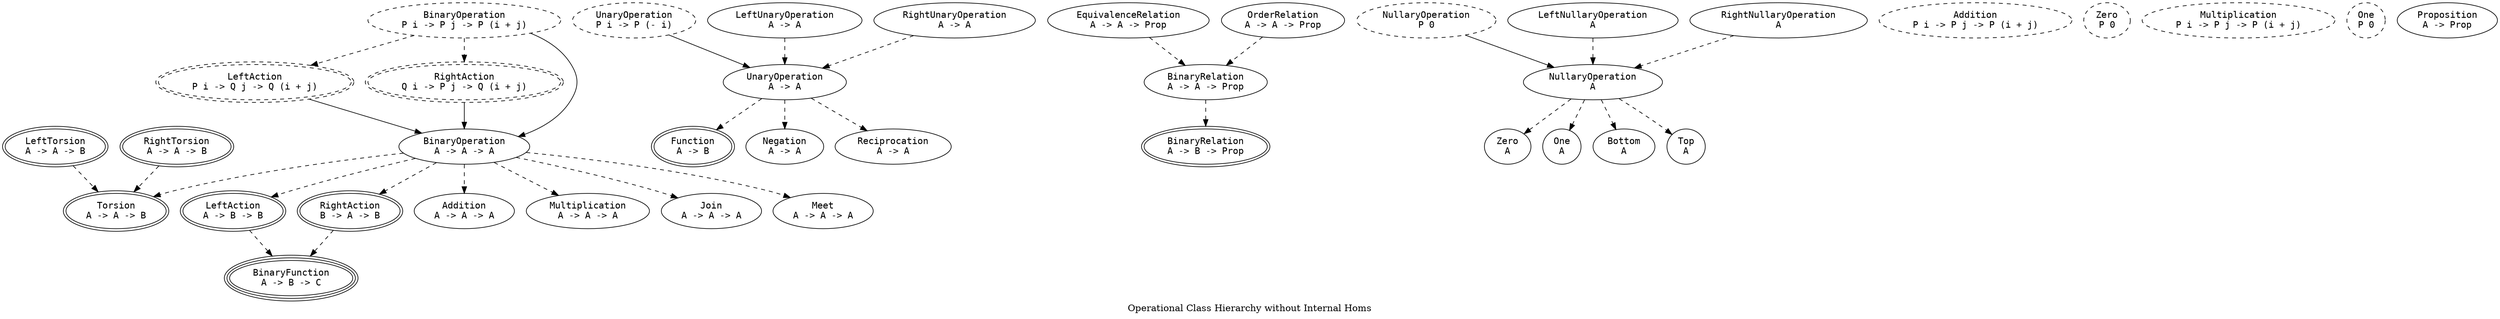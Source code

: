 digraph Has {
  label = "Operational Class Hierarchy without Internal Homs"

  node [fontname = monospace]

  subgraph Three {
    label = "ThreeSorted"

    node [peripheries = 3]

    BinFn [label = "BinaryFunction\nA -> B -> C"]
  }

  subgraph Two {
    label = "TwoSorted"

    node [peripheries = 2]

    subgraph TwoGrd {
      label = "Graded"

      node [style = dashed]

      GrdLAct [label = "LeftAction\nP i -> Q j -> Q (i + j)"]
      GrdRAct [label = "RightAction\nQ i -> P j -> Q (i + j)"]
    }

    Fn [label = "Function\nA -> B"]
    LAct [label = "LeftAction\nA -> B -> B"]
    LTor [label = "LeftTorsion\nA -> A -> B"]
    RAct [label = "RightAction\nB -> A -> B"]
    RTor [label = "RightTorsion\nA -> A -> B"]
    Tor [label = "Torsion\nA -> A -> B"]
    TwoBinRel [label = "BinaryRelation\nA -> B -> Prop"]
  }

  subgraph One {
    label = "OneSorted"

    subgraph OneGrd {
      label = "Graded"

      node [style = dashed]

      GrdBinOp [label = "BinaryOperation\nP i -> P j -> P (i + j)"]
      GrdNullOp [label = "NullaryOperation\nP 0"]
      GrdUnOp [label = "UnaryOperation\nP i -> P (- i)"]

      GrdAdd [label = "Addition\nP i -> P j -> P (i + j)"]
      GrdZero [label = "Zero\nP 0"]
      // GrdNeg [label = "Negation\nP i -> P (- i)"]
      GrdMul [label = "Multiplication\nP i -> P j -> P (i + j)"]
      GrdOne [label = "One\nP 0"]
      // GrdRecip [label = "Reciprocation\nP i -> P (- i)"]
    }

    BinOp [label = "BinaryOperation\nA -> A -> A"]
    NullOp [label = "NullaryOperation\nA"]
    UnOp [label = "UnaryOperation\nA -> A"]

    Add [label = "Addition\nA -> A -> A"]
    Zero [label = "Zero\nA"]
    Neg [label = "Negation\nA -> A"]
    Mul [label = "Multiplication\nA -> A -> A"]
    One [label = "One\nA"]
    Recip [label = "Reciprocation\nA -> A"]

    Join [label = "Join\nA -> A -> A"]
    Bot [label = "Bottom\nA"]
    Meet [label = "Meet\nA -> A -> A"]
    Top [label = "Top\nA"]

    BinRel [label = "BinaryRelation\nA -> A -> Prop"]
    EqRel [label = "EquivalenceRelation\nA -> A -> Prop"]
    LNullOp [label = "LeftNullaryOperation\nA"]
    LUnOp [label = "LeftUnaryOperation\nA -> A"]
    OrdRel [label = "OrderRelation\nA -> A -> Prop"]
    Prop [label = "Proposition\nA -> Prop"]
    RNullOp [label = "RightNullaryOperation\nA"]
    RUnOp [label = "RightUnaryOperation\nA -> A"]
  }

  node [fillcolor = violet, style = filled]

  GrdBinOp -> BinOp
  GrdLAct -> BinOp
  GrdNullOp -> NullOp
  GrdRAct -> BinOp
  GrdUnOp -> UnOp

  edge [style = dashed]

  BinOp -> Add
  BinOp -> Join
  BinOp -> LAct
  BinOp -> Meet
  BinOp -> Mul
  BinOp -> RAct
  BinOp -> Tor
  BinRel -> TwoBinRel
  EqRel -> BinRel
  GrdBinOp -> GrdLAct
  GrdBinOp -> GrdRAct
  LAct -> BinFn
  LNullOp -> NullOp
  LTor -> Tor
  LUnOp -> UnOp
  NullOp -> Bot
  NullOp -> One
  NullOp -> Top
  NullOp -> Zero
  OrdRel -> BinRel
  RAct -> BinFn
  RNullOp -> NullOp
  RTor -> Tor
  RUnOp -> UnOp
  UnOp -> Fn
  UnOp -> Neg
  UnOp -> Recip
}
